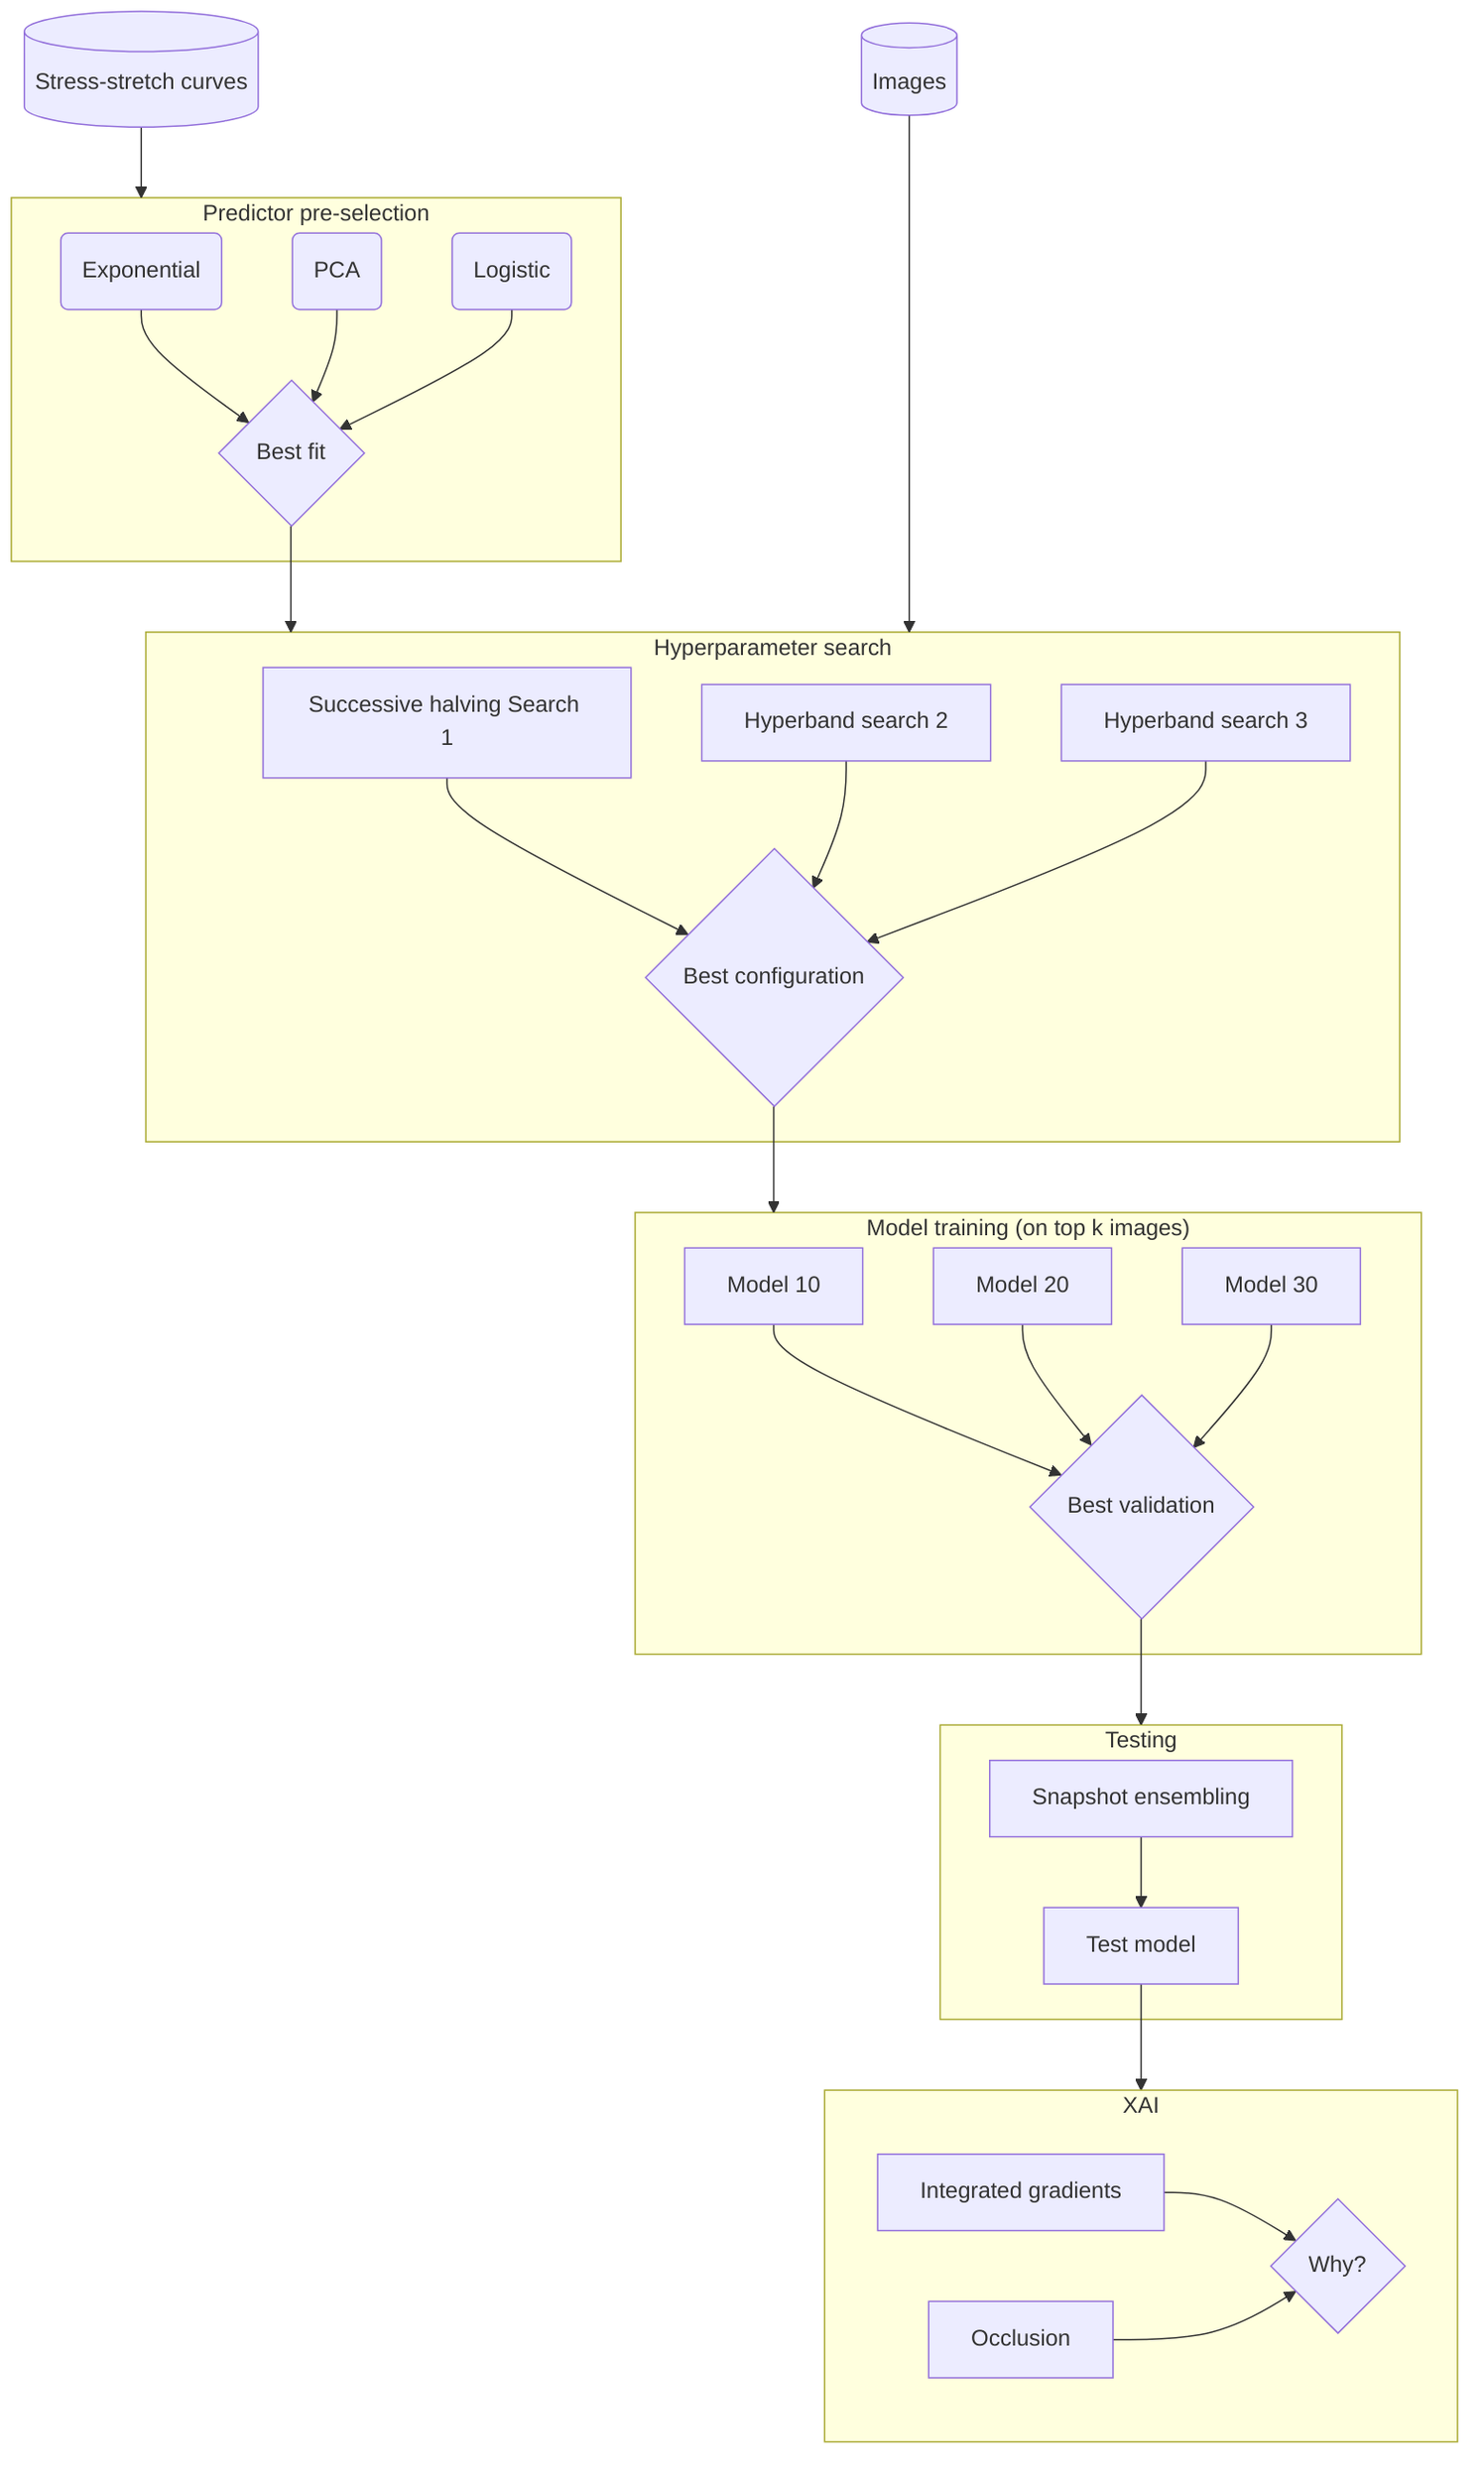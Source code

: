 %%{init: {'theme':'default', flowchart: {'htmlLabels': false}}}%%

flowchart TB
    %% nodes

    curves[(Stress-stretch curves)]

    subgraph predictor_pre_selection[Predictor pre-selection]
        exp(Exponential)
        pca(PCA)
        logistic(Logistic)
        best_fit{Best fit}
    end


    images[(Images)]

    subgraph hparam_search[Hyperparameter search]
        study1["Successive halving Search 1"]
        study2["Hyperband search 2"]
        study3["Hyperband search 3"]
        best_config{Best configuration}
    end

    subgraph training["Model training (on top k images)"]
        %% train5[Model 5]
        train10[Model 10]
        %% train15[Model 15]
        train20[Model 20]
        train30[Model 30]
        best_val{Best validation}
    end

    subgraph testing[Testing]
        ensemble[Snapshot ensembling]
        test[Test model]
    end

    subgraph xai[XAI]
        ig[Integrated gradients]
        occ[Occlusion]
        why{Why?}
    end

    %% Connections

    curves --> predictor_pre_selection
    exp & pca & logistic --> best_fit
    best_fit --> hparam_search
    images ----> hparam_search
    study1 & study2 & study3 --> best_config
    best_config --> training
    train10 & train20 & train30 --> best_val
    best_val --> testing
    ensemble --> test
    test --> xai
    ig & occ --> why